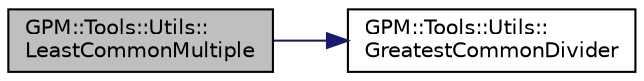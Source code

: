 digraph "GPM::Tools::Utils::LeastCommonMultiple"
{
 // INTERACTIVE_SVG=YES
 // LATEX_PDF_SIZE
  edge [fontname="Helvetica",fontsize="10",labelfontname="Helvetica",labelfontsize="10"];
  node [fontname="Helvetica",fontsize="10",shape=record];
  rankdir="LR";
  Node76 [label="GPM::Tools::Utils::\lLeastCommonMultiple",height=0.2,width=0.4,color="black", fillcolor="grey75", style="filled", fontcolor="black",tooltip="Return the smallest common divider of the two given integers."];
  Node76 -> Node77 [color="midnightblue",fontsize="10",style="solid",fontname="Helvetica"];
  Node77 [label="GPM::Tools::Utils::\lGreatestCommonDivider",height=0.2,width=0.4,color="black", fillcolor="white", style="filled",URL="$class_g_p_m_1_1_tools_1_1_utils.html#aa9edb678fe565f1627bde93837114a97",tooltip="Return the greatest common divider of the two given integers."];
}

